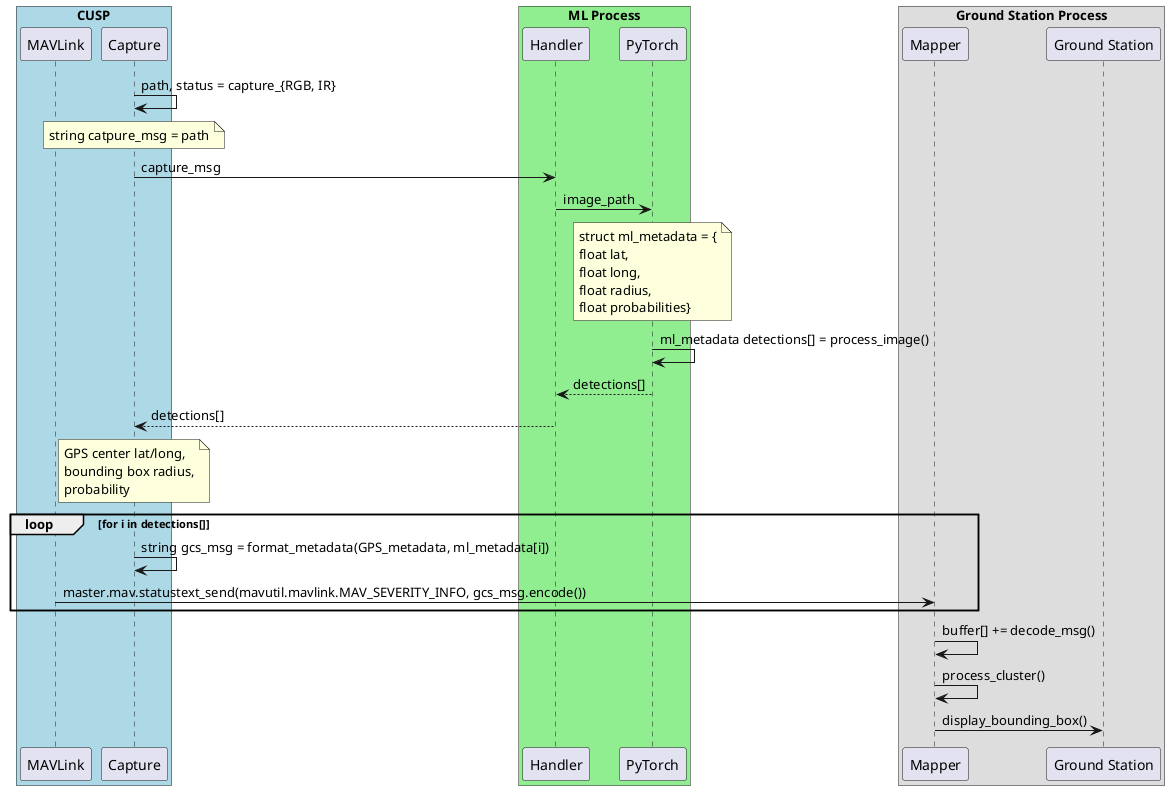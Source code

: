 @startuml

box "CUSP" #LightBlue
participant MAVLink
participant Capture
end box

box "ML Process" #LightGreen
participant Handler
participant PyTorch
end box

box "Ground Station Process"
participant Mapper
participant "Ground Station"
end box

Capture -> Capture : path, status = capture_{RGB, IR}
note over Capture : string catpure_msg = path
Capture -> Handler : capture_msg
Handler -> PyTorch : image_path
note over PyTorch : struct ml_metadata = {\nfloat lat,\nfloat long,\nfloat radius,\nfloat probabilities}
PyTorch -> PyTorch : ml_metadata detections[] = process_image()
PyTorch --> Handler : detections[]
Handler --> Capture : detections[]
note over Capture : GPS center lat/long,\nbounding box radius,\nprobability

loop for i in detections[]
    Capture -> Capture : string gcs_msg = format_metadata(GPS_metadata, ml_metadata[i])
    MAVLink -> Mapper : master.mav.statustext_send(mavutil.mavlink.MAV_SEVERITY_INFO, gcs_msg.encode()) 
    end
Mapper -> Mapper : buffer[] += decode_msg()
Mapper -> Mapper : process_cluster()
Mapper -> "Ground Station" : display_bounding_box()
@enduml